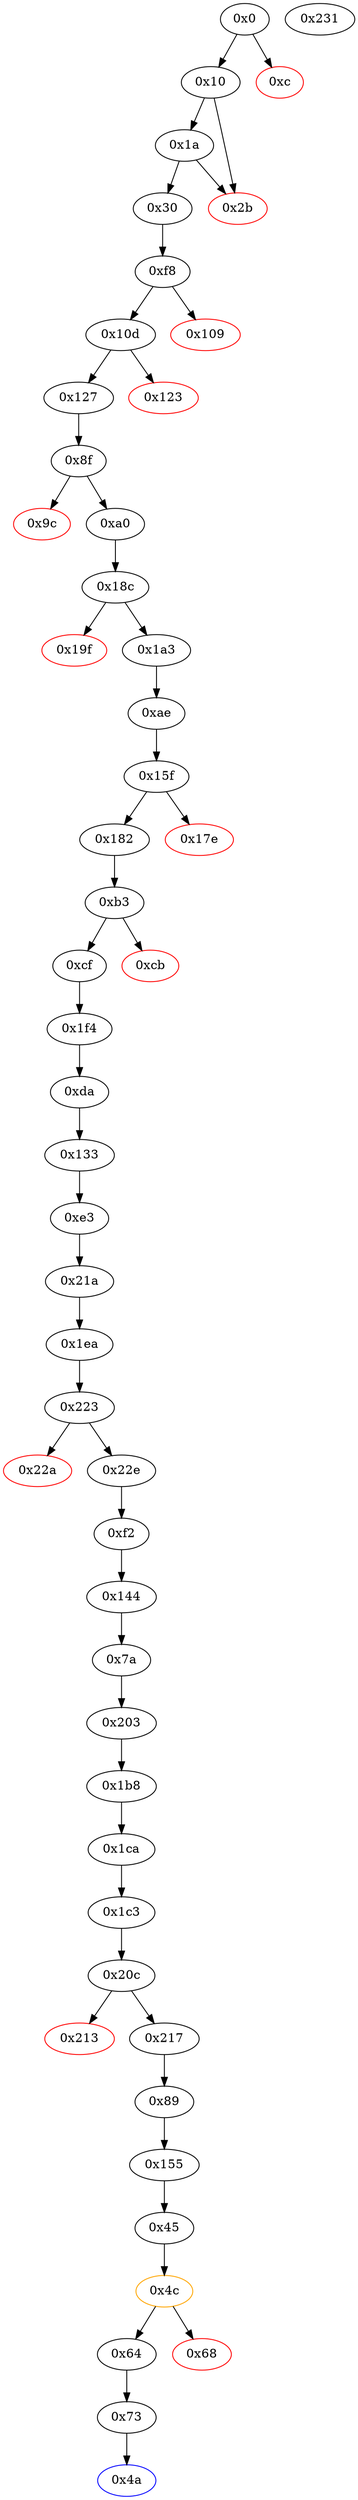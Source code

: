 strict digraph "" {
"0x182" [fillcolor=white, id="0x182", style=filled, tooltip="Block 0x182\n[0x182:0x18b]\n---\nPredecessors: [0x15f]\nSuccessors: [0xb3]\n---\n0x182 JUMPDEST\n0x183 DUP1\n0x184 PUSH1 0x40\n0x186 MSTORE\n0x187 POP\n0x188 SWAP2\n0x189 SWAP1\n0x18a POP\n0x18b JUMP\n---\n0x182: JUMPDEST \n0x184: V108 = 0x40\n0x186: M[0x40] = V100\n0x18b: JUMP 0xb3\n---\nEntry stack: [V13, 0x4a, 0x45, V23, 0x4, 0x0, 0x0, 0x0, V80, 0x133, V23, V87, 0x0, V50, 0xb3, V121, V99, V100]\nStack pops: 4\nStack additions: [S1]\nExit stack: [V13, 0x4a, 0x45, V23, 0x4, 0x0, 0x0, 0x0, V80, 0x133, V23, V87, 0x0, V50, V99]\n\nDef sites:\nV13: {0x1a.0x1f}\n0x4a: {0x30.0x31}\n0x45: {0x30.0x39}\nV23: {0x30.0x3f}\n0x4: {0x30.0x34}\n0x0: {0xf8.0xf9}\n0x0: {0xf8.0xf9}\n0x0: {0xf8.0xfc}\nV80: {0x10d.0x112}\n0x133: {0x127.0x128}\nV23: {0x30.0x3f}\nV87: {0x127.0x12e}\n0x0: {0x8f.0x90}\nV50: {0xa0.0xa2}\n0xb3: {0xa0.0xa3}\nV121: {0x1a3.0x1b1}\nV99: {0x15f.0x164}\nV100: {0x15f.0x169}\n"];
"0x20c" [fillcolor=white, id="0x20c", style=filled, tooltip="Block 0x20c\n[0x20c:0x212]\n---\nPredecessors: [0x1c3]\nSuccessors: [0x213, 0x217]\n---\n0x20c JUMPDEST\n0x20d DUP2\n0x20e EQ\n0x20f PUSH2 0x217\n0x212 JUMPI\n---\n0x20c: JUMPDEST \n0x20e: V133 = EQ V41 V127\n0x20f: V134 = 0x217\n0x212: JUMPI 0x217 V133\n---\nEntry stack: [V13, 0x4a, 0x45, V23, 0x4, V99, V67, 0x0, 0x40, 0x155, V23, 0x44, V41, 0x89, V41, V127]\nStack pops: 2\nStack additions: [S1]\nExit stack: [V13, 0x4a, 0x45, V23, 0x4, V99, V67, 0x0, 0x40, 0x155, V23, 0x44, V41, 0x89, V41]\n\nDef sites:\nV13: {0x1a.0x1f}\n0x4a: {0x30.0x31}\n0x45: {0x30.0x39}\nV23: {0x30.0x3f}\n0x4: {0x30.0x34}\nV99: {0x15f.0x164}\nV67: {0xe3.0xe7}\n0x0: {0xf8.0xfc}\n0x40: {0x144.0x148}\n0x155: {0x144.0x14a}\nV23: {0x30.0x3f}\n0x44: {0x144.0x150}\nV41: {0x7a.0x7e}\n0x89: {0x7a.0x81}\nV41: {0x7a.0x7e}\nV127: {0x1ca.0x1e3}\n"];
"0x9c" [color=red, fillcolor=white, id="0x9c", style=filled, tooltip="Block 0x9c\n[0x9c:0x9f]\n---\nPredecessors: [0x8f]\nSuccessors: []\n---\n0x9c PUSH1 0x0\n0x9e DUP1\n0x9f REVERT\n---\n0x9c: V49 = 0x0\n0x9f: REVERT 0x0 0x0\n---\nEntry stack: [V13, 0x4a, 0x45, V23, 0x4, 0x0, 0x0, 0x0, V80, 0x133, V23, V87, 0x0]\nStack pops: 0\nStack additions: []\nExit stack: [V13, 0x4a, 0x45, V23, 0x4, 0x0, 0x0, 0x0, V80, 0x133, V23, V87, 0x0]\n\nDef sites:\nV13: {0x1a.0x1f}\n0x4a: {0x30.0x31}\n0x45: {0x30.0x39}\nV23: {0x30.0x3f}\n0x4: {0x30.0x34}\n0x0: {0xf8.0xf9}\n0x0: {0xf8.0xf9}\n0x0: {0xf8.0xfc}\nV80: {0x10d.0x112}\n0x133: {0x127.0x128}\nV23: {0x30.0x3f}\nV87: {0x127.0x12e}\n0x0: {0x8f.0x90}\n"];
"0x10d" [fillcolor=white, id="0x10d", style=filled, tooltip="Block 0x10d\n[0x10d:0x122]\n---\nPredecessors: [0xf8]\nSuccessors: [0x123, 0x127]\n---\n0x10d JUMPDEST\n0x10e PUSH1 0x0\n0x110 DUP5\n0x111 ADD\n0x112 CALLDATALOAD\n0x113 PUSH8 0xffffffffffffffff\n0x11c DUP2\n0x11d GT\n0x11e ISZERO\n0x11f PUSH2 0x127\n0x122 JUMPI\n---\n0x10d: JUMPDEST \n0x10e: V78 = 0x0\n0x111: V79 = ADD 0x4 0x0\n0x112: V80 = CALLDATALOAD 0x4\n0x113: V81 = 0xffffffffffffffff\n0x11d: V82 = GT V80 0xffffffffffffffff\n0x11e: V83 = ISZERO V82\n0x11f: V84 = 0x127\n0x122: JUMPI 0x127 V83\n---\nEntry stack: [V13, 0x4a, 0x45, V23, 0x4, 0x0, 0x0, 0x0]\nStack pops: 4\nStack additions: [S3, S2, S1, S0, V80]\nExit stack: [V13, 0x4a, 0x45, V23, 0x4, 0x0, 0x0, 0x0, V80]\n\nDef sites:\nV13: {0x1a.0x1f}\n0x4a: {0x30.0x31}\n0x45: {0x30.0x39}\nV23: {0x30.0x3f}\n0x4: {0x30.0x34}\n0x0: {0xf8.0xf9}\n0x0: {0xf8.0xf9}\n0x0: {0xf8.0xfc}\n"];
"0x15f" [fillcolor=white, id="0x15f", style=filled, tooltip="Block 0x15f\n[0x15f:0x17d]\n---\nPredecessors: [0xae]\nSuccessors: [0x17e, 0x182]\n---\n0x15f JUMPDEST\n0x160 PUSH1 0x0\n0x162 PUSH1 0x40\n0x164 MLOAD\n0x165 SWAP1\n0x166 POP\n0x167 DUP2\n0x168 DUP2\n0x169 ADD\n0x16a DUP2\n0x16b DUP2\n0x16c LT\n0x16d PUSH8 0xffffffffffffffff\n0x176 DUP3\n0x177 GT\n0x178 OR\n0x179 ISZERO\n0x17a PUSH2 0x182\n0x17d JUMPI\n---\n0x15f: JUMPDEST \n0x160: V97 = 0x0\n0x162: V98 = 0x40\n0x164: V99 = M[0x40]\n0x169: V100 = ADD V99 V121\n0x16c: V101 = LT V100 V99\n0x16d: V102 = 0xffffffffffffffff\n0x177: V103 = GT V100 0xffffffffffffffff\n0x178: V104 = OR V103 V101\n0x179: V105 = ISZERO V104\n0x17a: V106 = 0x182\n0x17d: JUMPI 0x182 V105\n---\nEntry stack: [V13, 0x4a, 0x45, V23, 0x4, 0x0, 0x0, 0x0, V80, 0x133, V23, V87, 0x0, V50, 0xb3, V121]\nStack pops: 1\nStack additions: [S0, V99, V100]\nExit stack: [V13, 0x4a, 0x45, V23, 0x4, 0x0, 0x0, 0x0, V80, 0x133, V23, V87, 0x0, V50, 0xb3, V121, V99, V100]\n\nDef sites:\nV13: {0x1a.0x1f}\n0x4a: {0x30.0x31}\n0x45: {0x30.0x39}\nV23: {0x30.0x3f}\n0x4: {0x30.0x34}\n0x0: {0xf8.0xf9}\n0x0: {0xf8.0xf9}\n0x0: {0xf8.0xfc}\nV80: {0x10d.0x112}\n0x133: {0x127.0x128}\nV23: {0x30.0x3f}\nV87: {0x127.0x12e}\n0x0: {0x8f.0x90}\nV50: {0xa0.0xa2}\n0xb3: {0xa0.0xa3}\nV121: {0x1a3.0x1b1}\n"];
"0x109" [color=red, fillcolor=white, id="0x109", style=filled, tooltip="Block 0x109\n[0x109:0x10c]\n---\nPredecessors: [0xf8]\nSuccessors: []\n---\n0x109 PUSH1 0x0\n0x10b DUP1\n0x10c REVERT\n---\n0x109: V77 = 0x0\n0x10c: REVERT 0x0 0x0\n---\nEntry stack: [V13, 0x4a, 0x45, V23, 0x4, 0x0, 0x0, 0x0]\nStack pops: 0\nStack additions: []\nExit stack: [V13, 0x4a, 0x45, V23, 0x4, 0x0, 0x0, 0x0]\n\nDef sites:\nV13: {0x1a.0x1f}\n0x4a: {0x30.0x31}\n0x45: {0x30.0x39}\nV23: {0x30.0x3f}\n0x4: {0x30.0x34}\n0x0: {0xf8.0xf9}\n0x0: {0xf8.0xf9}\n0x0: {0xf8.0xfc}\n"];
"0x18c" [fillcolor=white, id="0x18c", style=filled, tooltip="Block 0x18c\n[0x18c:0x19e]\n---\nPredecessors: [0xa0]\nSuccessors: [0x19f, 0x1a3]\n---\n0x18c JUMPDEST\n0x18d PUSH1 0x0\n0x18f PUSH8 0xffffffffffffffff\n0x198 DUP3\n0x199 GT\n0x19a ISZERO\n0x19b PUSH2 0x1a3\n0x19e JUMPI\n---\n0x18c: JUMPDEST \n0x18d: V109 = 0x0\n0x18f: V110 = 0xffffffffffffffff\n0x199: V111 = GT V50 0xffffffffffffffff\n0x19a: V112 = ISZERO V111\n0x19b: V113 = 0x1a3\n0x19e: JUMPI 0x1a3 V112\n---\nEntry stack: [V13, 0x4a, 0x45, V23, 0x4, 0x0, 0x0, 0x0, V80, 0x133, V23, V87, 0x0, V50, 0xb3, 0xae, V50]\nStack pops: 1\nStack additions: [S0, 0x0]\nExit stack: [V13, 0x4a, 0x45, V23, 0x4, 0x0, 0x0, 0x0, V80, 0x133, V23, V87, 0x0, V50, 0xb3, 0xae, V50, 0x0]\n\nDef sites:\nV13: {0x1a.0x1f}\n0x4a: {0x30.0x31}\n0x45: {0x30.0x39}\nV23: {0x30.0x3f}\n0x4: {0x30.0x34}\n0x0: {0xf8.0xf9}\n0x0: {0xf8.0xf9}\n0x0: {0xf8.0xfc}\nV80: {0x10d.0x112}\n0x133: {0x127.0x128}\nV23: {0x30.0x3f}\nV87: {0x127.0x12e}\n0x0: {0x8f.0x90}\nV50: {0xa0.0xa2}\n0xb3: {0xa0.0xa3}\n0xae: {0xa0.0xa6}\nV50: {0xa0.0xa2}\n"];
"0x89" [fillcolor=white, id="0x89", style=filled, tooltip="Block 0x89\n[0x89:0x8e]\n---\nPredecessors: [0x217]\nSuccessors: [0x155]\n---\n0x89 JUMPDEST\n0x8a SWAP3\n0x8b SWAP2\n0x8c POP\n0x8d POP\n0x8e JUMP\n---\n0x89: JUMPDEST \n0x8e: JUMP 0x155\n---\nEntry stack: [V13, 0x4a, 0x45, V23, 0x4, V99, V67, 0x0, 0x40, 0x155, V23, 0x44, V41]\nStack pops: 4\nStack additions: [S0]\nExit stack: [V13, 0x4a, 0x45, V23, 0x4, V99, V67, 0x0, 0x40, V41]\n\nDef sites:\nV13: {0x1a.0x1f}\n0x4a: {0x30.0x31}\n0x45: {0x30.0x39}\nV23: {0x30.0x3f}\n0x4: {0x30.0x34}\nV99: {0x15f.0x164}\nV67: {0xe3.0xe7}\n0x0: {0xf8.0xfc}\n0x40: {0x144.0x148}\n0x155: {0x144.0x14a}\nV23: {0x30.0x3f}\n0x44: {0x144.0x150}\nV41: {0x7a.0x7e}\n"];
"0x10" [fillcolor=white, id="0x10", style=filled, tooltip="Block 0x10\n[0x10:0x19]\n---\nPredecessors: [0x0]\nSuccessors: [0x1a, 0x2b]\n---\n0x10 JUMPDEST\n0x11 POP\n0x12 PUSH1 0x4\n0x14 CALLDATASIZE\n0x15 LT\n0x16 PUSH2 0x2b\n0x19 JUMPI\n---\n0x10: JUMPDEST \n0x12: V6 = 0x4\n0x14: V7 = CALLDATASIZE\n0x15: V8 = LT V7 0x4\n0x16: V9 = 0x2b\n0x19: JUMPI 0x2b V8\n---\nEntry stack: [V2]\nStack pops: 1\nStack additions: []\nExit stack: []\n\nDef sites:\nV2: {0x0.0x5}\n"];
"0xb3" [fillcolor=white, id="0xb3", style=filled, tooltip="Block 0xb3\n[0xb3:0xca]\n---\nPredecessors: [0x182]\nSuccessors: [0xcb, 0xcf]\n---\n0xb3 JUMPDEST\n0xb4 SWAP2\n0xb5 POP\n0xb6 DUP1\n0xb7 DUP3\n0xb8 MSTORE\n0xb9 PUSH1 0x20\n0xbb DUP4\n0xbc ADD\n0xbd PUSH1 0x20\n0xbf DUP4\n0xc0 ADD\n0xc1 DUP6\n0xc2 DUP4\n0xc3 DUP4\n0xc4 ADD\n0xc5 GT\n0xc6 ISZERO\n0xc7 PUSH2 0xcf\n0xca JUMPI\n---\n0xb3: JUMPDEST \n0xb8: M[V99] = V50\n0xb9: V55 = 0x20\n0xbc: V56 = ADD V87 0x20\n0xbd: V57 = 0x20\n0xc0: V58 = ADD V99 0x20\n0xc4: V59 = ADD V56 V50\n0xc5: V60 = GT V59 V23\n0xc6: V61 = ISZERO V60\n0xc7: V62 = 0xcf\n0xca: JUMPI 0xcf V61\n---\nEntry stack: [V13, 0x4a, 0x45, V23, 0x4, 0x0, 0x0, 0x0, V80, 0x133, V23, V87, 0x0, V50, V99]\nStack pops: 5\nStack additions: [S4, S3, S0, S1, V56, V58]\nExit stack: [V13, 0x4a, 0x45, V23, 0x4, 0x0, 0x0, 0x0, V80, 0x133, V23, V87, V99, V50, V56, V58]\n\nDef sites:\nV13: {0x1a.0x1f}\n0x4a: {0x30.0x31}\n0x45: {0x30.0x39}\nV23: {0x30.0x3f}\n0x4: {0x30.0x34}\n0x0: {0xf8.0xf9}\n0x0: {0xf8.0xf9}\n0x0: {0xf8.0xfc}\nV80: {0x10d.0x112}\n0x133: {0x127.0x128}\nV23: {0x30.0x3f}\nV87: {0x127.0x12e}\n0x0: {0x8f.0x90}\nV50: {0xa0.0xa2}\nV99: {0x15f.0x164}\n"];
"0x17e" [color=red, fillcolor=white, id="0x17e", style=filled, tooltip="Block 0x17e\n[0x17e:0x181]\n---\nPredecessors: [0x15f]\nSuccessors: []\n---\n0x17e PUSH1 0x0\n0x180 DUP1\n0x181 REVERT\n---\n0x17e: V107 = 0x0\n0x181: REVERT 0x0 0x0\n---\nEntry stack: [V13, 0x4a, 0x45, V23, 0x4, 0x0, 0x0, 0x0, V80, 0x133, V23, V87, 0x0, V50, 0xb3, V121, V99, V100]\nStack pops: 0\nStack additions: []\nExit stack: [V13, 0x4a, 0x45, V23, 0x4, 0x0, 0x0, 0x0, V80, 0x133, V23, V87, 0x0, V50, 0xb3, V121, V99, V100]\n\nDef sites:\nV13: {0x1a.0x1f}\n0x4a: {0x30.0x31}\n0x45: {0x30.0x39}\nV23: {0x30.0x3f}\n0x4: {0x30.0x34}\n0x0: {0xf8.0xf9}\n0x0: {0xf8.0xf9}\n0x0: {0xf8.0xfc}\nV80: {0x10d.0x112}\n0x133: {0x127.0x128}\nV23: {0x30.0x3f}\nV87: {0x127.0x12e}\n0x0: {0x8f.0x90}\nV50: {0xa0.0xa2}\n0xb3: {0xa0.0xa3}\nV121: {0x1a3.0x1b1}\nV99: {0x15f.0x164}\nV100: {0x15f.0x169}\n"];
"0x0" [fillcolor=white, id="0x0", style=filled, tooltip="Block 0x0\n[0x0:0xb]\n---\nPredecessors: []\nSuccessors: [0xc, 0x10]\n---\n0x0 PUSH1 0x80\n0x2 PUSH1 0x40\n0x4 MSTORE\n0x5 CALLVALUE\n0x6 DUP1\n0x7 ISZERO\n0x8 PUSH2 0x10\n0xb JUMPI\n---\n0x0: V0 = 0x80\n0x2: V1 = 0x40\n0x4: M[0x40] = 0x80\n0x5: V2 = CALLVALUE\n0x7: V3 = ISZERO V2\n0x8: V4 = 0x10\n0xb: JUMPI 0x10 V3\n---\nEntry stack: []\nStack pops: 0\nStack additions: [V2]\nExit stack: [V2]\n\nDef sites:\n"];
"0xa0" [fillcolor=white, id="0xa0", style=filled, tooltip="Block 0xa0\n[0xa0:0xad]\n---\nPredecessors: [0x8f]\nSuccessors: [0x18c]\n---\n0xa0 JUMPDEST\n0xa1 DUP2\n0xa2 CALLDATALOAD\n0xa3 PUSH2 0xb3\n0xa6 PUSH2 0xae\n0xa9 DUP3\n0xaa PUSH2 0x18c\n0xad JUMP\n---\n0xa0: JUMPDEST \n0xa2: V50 = CALLDATALOAD V87\n0xa3: V51 = 0xb3\n0xa6: V52 = 0xae\n0xaa: V53 = 0x18c\n0xad: JUMP 0x18c\n---\nEntry stack: [V13, 0x4a, 0x45, V23, 0x4, 0x0, 0x0, 0x0, V80, 0x133, V23, V87, 0x0]\nStack pops: 2\nStack additions: [S1, S0, V50, 0xb3, 0xae, V50]\nExit stack: [V13, 0x4a, 0x45, V23, 0x4, 0x0, 0x0, 0x0, V80, 0x133, V23, V87, 0x0, V50, 0xb3, 0xae, V50]\n\nDef sites:\nV13: {0x1a.0x1f}\n0x4a: {0x30.0x31}\n0x45: {0x30.0x39}\nV23: {0x30.0x3f}\n0x4: {0x30.0x34}\n0x0: {0xf8.0xf9}\n0x0: {0xf8.0xf9}\n0x0: {0xf8.0xfc}\nV80: {0x10d.0x112}\n0x133: {0x127.0x128}\nV23: {0x30.0x3f}\nV87: {0x127.0x12e}\n0x0: {0x8f.0x90}\n"];
"0x30" [fillcolor=white, id="0x30", style=filled, tooltip="Block 0x30\n[0x30:0x44]\n---\nPredecessors: [0x1a]\nSuccessors: [0xf8]\n---\n0x30 JUMPDEST\n0x31 PUSH2 0x4a\n0x34 PUSH1 0x4\n0x36 DUP1\n0x37 CALLDATASIZE\n0x38 SUB\n0x39 PUSH2 0x45\n0x3c SWAP2\n0x3d SWAP1\n0x3e DUP2\n0x3f ADD\n0x40 SWAP1\n0x41 PUSH2 0xf8\n0x44 JUMP\n---\n0x30: JUMPDEST \n0x31: V18 = 0x4a\n0x34: V19 = 0x4\n0x37: V20 = CALLDATASIZE\n0x38: V21 = SUB V20 0x4\n0x39: V22 = 0x45\n0x3f: V23 = ADD 0x4 V21\n0x41: V24 = 0xf8\n0x44: JUMP 0xf8\n---\nEntry stack: [V13]\nStack pops: 0\nStack additions: [0x4a, 0x45, V23, 0x4]\nExit stack: [V13, 0x4a, 0x45, V23, 0x4]\n\nDef sites:\nV13: {0x1a.0x1f}\n"];
"0x1f4" [fillcolor=white, id="0x1f4", style=filled, tooltip="Block 0x1f4\n[0x1f4:0x202]\n---\nPredecessors: [0xcf]\nSuccessors: [0xda]\n---\n0x1f4 JUMPDEST\n0x1f5 DUP3\n0x1f6 DUP2\n0x1f7 DUP4\n0x1f8 CALLDATACOPY\n0x1f9 PUSH1 0x0\n0x1fb DUP4\n0x1fc DUP4\n0x1fd ADD\n0x1fe MSTORE\n0x1ff POP\n0x200 POP\n0x201 POP\n0x202 JUMP\n---\n0x1f4: JUMPDEST \n0x1f8: CALLDATACOPY V58 V56 V50\n0x1f9: V129 = 0x0\n0x1fd: V130 = ADD V58 V50\n0x1fe: M[V130] = 0x0\n0x202: JUMP 0xda\n---\nEntry stack: [V13, 0x4a, 0x45, V23, 0x4, 0x0, 0x0, 0x0, V80, 0x133, V23, V87, V99, V50, V56, V58, 0xda, V50, V58, V56]\nStack pops: 4\nStack additions: []\nExit stack: [V13, 0x4a, 0x45, V23, 0x4, 0x0, 0x0, 0x0, V80, 0x133, V23, V87, V99, V50, V56, V58]\n\nDef sites:\nV13: {0x1a.0x1f}\n0x4a: {0x30.0x31}\n0x45: {0x30.0x39}\nV23: {0x30.0x3f}\n0x4: {0x30.0x34}\n0x0: {0xf8.0xf9}\n0x0: {0xf8.0xf9}\n0x0: {0xf8.0xfc}\nV80: {0x10d.0x112}\n0x133: {0x127.0x128}\nV23: {0x30.0x3f}\nV87: {0x127.0x12e}\nV99: {0x15f.0x164}\nV50: {0xa0.0xa2}\nV56: {0xb3.0xbc}\nV58: {0xb3.0xc0}\n0xda: {0xcf.0xd0}\nV50: {0xa0.0xa2}\nV58: {0xb3.0xc0}\nV56: {0xb3.0xbc}\n"];
"0x144" [fillcolor=white, id="0x144", style=filled, tooltip="Block 0x144\n[0x144:0x154]\n---\nPredecessors: [0xf2]\nSuccessors: [0x7a]\n---\n0x144 JUMPDEST\n0x145 SWAP3\n0x146 POP\n0x147 POP\n0x148 PUSH1 0x40\n0x14a PUSH2 0x155\n0x14d DUP7\n0x14e DUP3\n0x14f DUP8\n0x150 ADD\n0x151 PUSH2 0x7a\n0x154 JUMP\n---\n0x144: JUMPDEST \n0x148: V93 = 0x40\n0x14a: V94 = 0x155\n0x150: V95 = ADD 0x4 0x40\n0x151: V96 = 0x7a\n0x154: JUMP 0x7a\n---\nEntry stack: [V13, 0x4a, 0x45, V23, 0x4, V99, 0x0, 0x0, 0x20, V67]\nStack pops: 7\nStack additions: [S6, S5, S4, S0, S2, 0x40, 0x155, S6, 0x44]\nExit stack: [V13, 0x4a, 0x45, V23, 0x4, V99, V67, 0x0, 0x40, 0x155, V23, 0x44]\n\nDef sites:\nV13: {0x1a.0x1f}\n0x4a: {0x30.0x31}\n0x45: {0x30.0x39}\nV23: {0x30.0x3f}\n0x4: {0x30.0x34}\nV99: {0x15f.0x164}\n0x0: {0xf8.0xf9}\n0x0: {0xf8.0xfc}\n0x20: {0x133.0x137}\nV67: {0xe3.0xe7}\n"];
"0x1a" [fillcolor=white, id="0x1a", style=filled, tooltip="Block 0x1a\n[0x1a:0x2a]\n---\nPredecessors: [0x10]\nSuccessors: [0x2b, 0x30]\n---\n0x1a PUSH1 0x0\n0x1c CALLDATALOAD\n0x1d PUSH1 0xe0\n0x1f SHR\n0x20 DUP1\n0x21 PUSH4 0x80530faa\n0x26 EQ\n0x27 PUSH2 0x30\n0x2a JUMPI\n---\n0x1a: V10 = 0x0\n0x1c: V11 = CALLDATALOAD 0x0\n0x1d: V12 = 0xe0\n0x1f: V13 = SHR 0xe0 V11\n0x21: V14 = 0x80530faa\n0x26: V15 = EQ 0x80530faa V13\n0x27: V16 = 0x30\n0x2a: JUMPI 0x30 V15\n---\nEntry stack: []\nStack pops: 0\nStack additions: [V13]\nExit stack: [V13]\n\nDef sites:\n"];
"0xf2" [fillcolor=white, id="0xf2", style=filled, tooltip="Block 0xf2\n[0xf2:0xf7]\n---\nPredecessors: [0x22e]\nSuccessors: [0x144]\n---\n0xf2 JUMPDEST\n0xf3 SWAP3\n0xf4 SWAP2\n0xf5 POP\n0xf6 POP\n0xf7 JUMP\n---\n0xf2: JUMPDEST \n0xf7: JUMP 0x144\n---\nEntry stack: [V13, 0x4a, 0x45, V23, 0x4, V99, 0x0, 0x0, 0x20, 0x144, V23, 0x24, V67]\nStack pops: 4\nStack additions: [S0]\nExit stack: [V13, 0x4a, 0x45, V23, 0x4, V99, 0x0, 0x0, 0x20, V67]\n\nDef sites:\nV13: {0x1a.0x1f}\n0x4a: {0x30.0x31}\n0x45: {0x30.0x39}\nV23: {0x30.0x3f}\n0x4: {0x30.0x34}\nV99: {0x15f.0x164}\n0x0: {0xf8.0xf9}\n0x0: {0xf8.0xfc}\n0x20: {0x133.0x137}\n0x144: {0x133.0x139}\nV23: {0x30.0x3f}\n0x24: {0x133.0x13f}\nV67: {0xe3.0xe7}\n"];
"0x22a" [color=red, fillcolor=white, id="0x22a", style=filled, tooltip="Block 0x22a\n[0x22a:0x22d]\n---\nPredecessors: [0x223]\nSuccessors: []\n---\n0x22a PUSH1 0x0\n0x22c DUP1\n0x22d REVERT\n---\n0x22a: V140 = 0x0\n0x22d: REVERT 0x0 0x0\n---\nEntry stack: [V13, 0x4a, 0x45, V23, 0x4, V99, 0x0, 0x0, 0x20, 0x144, V23, 0x24, V67, 0xf2, V67]\nStack pops: 0\nStack additions: []\nExit stack: [V13, 0x4a, 0x45, V23, 0x4, V99, 0x0, 0x0, 0x20, 0x144, V23, 0x24, V67, 0xf2, V67]\n\nDef sites:\nV13: {0x1a.0x1f}\n0x4a: {0x30.0x31}\n0x45: {0x30.0x39}\nV23: {0x30.0x3f}\n0x4: {0x30.0x34}\nV99: {0x15f.0x164}\n0x0: {0xf8.0xf9}\n0x0: {0xf8.0xfc}\n0x20: {0x133.0x137}\n0x144: {0x133.0x139}\nV23: {0x30.0x3f}\n0x24: {0x133.0x13f}\nV67: {0xe3.0xe7}\n0xf2: {0xe3.0xea}\nV67: {0xe3.0xe7}\n"];
"0x22e" [fillcolor=white, id="0x22e", style=filled, tooltip="Block 0x22e\n[0x22e:0x230]\n---\nPredecessors: [0x223]\nSuccessors: [0xf2]\n---\n0x22e JUMPDEST\n0x22f POP\n0x230 JUMP\n---\n0x22e: JUMPDEST \n0x230: JUMP 0xf2\n---\nEntry stack: [V13, 0x4a, 0x45, V23, 0x4, V99, 0x0, 0x0, 0x20, 0x144, V23, 0x24, V67, 0xf2, V67]\nStack pops: 2\nStack additions: []\nExit stack: [V13, 0x4a, 0x45, V23, 0x4, V99, 0x0, 0x0, 0x20, 0x144, V23, 0x24, V67]\n\nDef sites:\nV13: {0x1a.0x1f}\n0x4a: {0x30.0x31}\n0x45: {0x30.0x39}\nV23: {0x30.0x3f}\n0x4: {0x30.0x34}\nV99: {0x15f.0x164}\n0x0: {0xf8.0xf9}\n0x0: {0xf8.0xfc}\n0x20: {0x133.0x137}\n0x144: {0x133.0x139}\nV23: {0x30.0x3f}\n0x24: {0x133.0x13f}\nV67: {0xe3.0xe7}\n0xf2: {0xe3.0xea}\nV67: {0xe3.0xe7}\n"];
"0xe3" [fillcolor=white, id="0xe3", style=filled, tooltip="Block 0xe3\n[0xe3:0xf1]\n---\nPredecessors: [0x133]\nSuccessors: [0x21a]\n---\n0xe3 JUMPDEST\n0xe4 PUSH1 0x0\n0xe6 DUP2\n0xe7 CALLDATALOAD\n0xe8 SWAP1\n0xe9 POP\n0xea PUSH2 0xf2\n0xed DUP2\n0xee PUSH2 0x21a\n0xf1 JUMP\n---\n0xe3: JUMPDEST \n0xe4: V66 = 0x0\n0xe7: V67 = CALLDATALOAD 0x24\n0xea: V68 = 0xf2\n0xee: V69 = 0x21a\n0xf1: JUMP 0x21a\n---\nEntry stack: [V13, 0x4a, 0x45, V23, 0x4, V99, 0x0, 0x0, 0x20, 0x144, V23, 0x24]\nStack pops: 1\nStack additions: [S0, V67, 0xf2, V67]\nExit stack: [V13, 0x4a, 0x45, V23, 0x4, V99, 0x0, 0x0, 0x20, 0x144, V23, 0x24, V67, 0xf2, V67]\n\nDef sites:\nV13: {0x1a.0x1f}\n0x4a: {0x30.0x31}\n0x45: {0x30.0x39}\nV23: {0x30.0x3f}\n0x4: {0x30.0x34}\nV99: {0x15f.0x164}\n0x0: {0xf8.0xf9}\n0x0: {0xf8.0xfc}\n0x20: {0x133.0x137}\n0x144: {0x133.0x139}\nV23: {0x30.0x3f}\n0x24: {0x133.0x13f}\n"];
"0x213" [color=red, fillcolor=white, id="0x213", style=filled, tooltip="Block 0x213\n[0x213:0x216]\n---\nPredecessors: [0x20c]\nSuccessors: []\n---\n0x213 PUSH1 0x0\n0x215 DUP1\n0x216 REVERT\n---\n0x213: V135 = 0x0\n0x216: REVERT 0x0 0x0\n---\nEntry stack: [V13, 0x4a, 0x45, V23, 0x4, V99, V67, 0x0, 0x40, 0x155, V23, 0x44, V41, 0x89, V41]\nStack pops: 0\nStack additions: []\nExit stack: [V13, 0x4a, 0x45, V23, 0x4, V99, V67, 0x0, 0x40, 0x155, V23, 0x44, V41, 0x89, V41]\n\nDef sites:\nV13: {0x1a.0x1f}\n0x4a: {0x30.0x31}\n0x45: {0x30.0x39}\nV23: {0x30.0x3f}\n0x4: {0x30.0x34}\nV99: {0x15f.0x164}\nV67: {0xe3.0xe7}\n0x0: {0xf8.0xfc}\n0x40: {0x144.0x148}\n0x155: {0x144.0x14a}\nV23: {0x30.0x3f}\n0x44: {0x144.0x150}\nV41: {0x7a.0x7e}\n0x89: {0x7a.0x81}\nV41: {0x7a.0x7e}\n"];
"0x21a" [fillcolor=white, id="0x21a", style=filled, tooltip="Block 0x21a\n[0x21a:0x222]\n---\nPredecessors: [0xe3]\nSuccessors: [0x1ea]\n---\n0x21a JUMPDEST\n0x21b PUSH2 0x223\n0x21e DUP2\n0x21f PUSH2 0x1ea\n0x222 JUMP\n---\n0x21a: JUMPDEST \n0x21b: V136 = 0x223\n0x21f: V137 = 0x1ea\n0x222: JUMP 0x1ea\n---\nEntry stack: [V13, 0x4a, 0x45, V23, 0x4, V99, 0x0, 0x0, 0x20, 0x144, V23, 0x24, V67, 0xf2, V67]\nStack pops: 1\nStack additions: [S0, 0x223, S0]\nExit stack: [V13, 0x4a, 0x45, V23, 0x4, V99, 0x0, 0x0, 0x20, 0x144, V23, 0x24, V67, 0xf2, V67, 0x223, V67]\n\nDef sites:\nV13: {0x1a.0x1f}\n0x4a: {0x30.0x31}\n0x45: {0x30.0x39}\nV23: {0x30.0x3f}\n0x4: {0x30.0x34}\nV99: {0x15f.0x164}\n0x0: {0xf8.0xf9}\n0x0: {0xf8.0xfc}\n0x20: {0x133.0x137}\n0x144: {0x133.0x139}\nV23: {0x30.0x3f}\n0x24: {0x133.0x13f}\nV67: {0xe3.0xe7}\n0xf2: {0xe3.0xea}\nV67: {0xe3.0xe7}\n"];
"0x1c3" [fillcolor=white, id="0x1c3", style=filled, tooltip="Block 0x1c3\n[0x1c3:0x1c9]\n---\nPredecessors: [0x1ca]\nSuccessors: [0x20c]\n---\n0x1c3 JUMPDEST\n0x1c4 SWAP1\n0x1c5 POP\n0x1c6 SWAP2\n0x1c7 SWAP1\n0x1c8 POP\n0x1c9 JUMP\n---\n0x1c3: JUMPDEST \n0x1c9: JUMP 0x20c\n---\nEntry stack: [V13, 0x4a, 0x45, V23, 0x4, V99, V67, 0x0, 0x40, 0x155, V23, 0x44, V41, 0x89, V41, 0x20c, V41, 0x0, V127]\nStack pops: 4\nStack additions: [S0]\nExit stack: [V13, 0x4a, 0x45, V23, 0x4, V99, V67, 0x0, 0x40, 0x155, V23, 0x44, V41, 0x89, V41, V127]\n\nDef sites:\nV13: {0x1a.0x1f}\n0x4a: {0x30.0x31}\n0x45: {0x30.0x39}\nV23: {0x30.0x3f}\n0x4: {0x30.0x34}\nV99: {0x15f.0x164}\nV67: {0xe3.0xe7}\n0x0: {0xf8.0xfc}\n0x40: {0x144.0x148}\n0x155: {0x144.0x14a}\nV23: {0x30.0x3f}\n0x44: {0x144.0x150}\nV41: {0x7a.0x7e}\n0x89: {0x7a.0x81}\nV41: {0x7a.0x7e}\n0x20c: {0x203.0x204}\nV41: {0x7a.0x7e}\n0x0: {0x1b8.0x1b9}\nV127: {0x1ca.0x1e3}\n"];
"0x19f" [color=red, fillcolor=white, id="0x19f", style=filled, tooltip="Block 0x19f\n[0x19f:0x1a2]\n---\nPredecessors: [0x18c]\nSuccessors: []\n---\n0x19f PUSH1 0x0\n0x1a1 DUP1\n0x1a2 REVERT\n---\n0x19f: V114 = 0x0\n0x1a2: REVERT 0x0 0x0\n---\nEntry stack: [V13, 0x4a, 0x45, V23, 0x4, 0x0, 0x0, 0x0, V80, 0x133, V23, V87, 0x0, V50, 0xb3, 0xae, V50, 0x0]\nStack pops: 0\nStack additions: []\nExit stack: [V13, 0x4a, 0x45, V23, 0x4, 0x0, 0x0, 0x0, V80, 0x133, V23, V87, 0x0, V50, 0xb3, 0xae, V50, 0x0]\n\nDef sites:\nV13: {0x1a.0x1f}\n0x4a: {0x30.0x31}\n0x45: {0x30.0x39}\nV23: {0x30.0x3f}\n0x4: {0x30.0x34}\n0x0: {0xf8.0xf9}\n0x0: {0xf8.0xf9}\n0x0: {0xf8.0xfc}\nV80: {0x10d.0x112}\n0x133: {0x127.0x128}\nV23: {0x30.0x3f}\nV87: {0x127.0x12e}\n0x0: {0x8f.0x90}\nV50: {0xa0.0xa2}\n0xb3: {0xa0.0xa3}\n0xae: {0xa0.0xa6}\nV50: {0xa0.0xa2}\n0x0: {0x18c.0x18d}\n"];
"0x8f" [fillcolor=white, id="0x8f", style=filled, tooltip="Block 0x8f\n[0x8f:0x9b]\n---\nPredecessors: [0x127]\nSuccessors: [0x9c, 0xa0]\n---\n0x8f JUMPDEST\n0x90 PUSH1 0x0\n0x92 DUP3\n0x93 PUSH1 0x1f\n0x95 DUP4\n0x96 ADD\n0x97 SLT\n0x98 PUSH2 0xa0\n0x9b JUMPI\n---\n0x8f: JUMPDEST \n0x90: V44 = 0x0\n0x93: V45 = 0x1f\n0x96: V46 = ADD V87 0x1f\n0x97: V47 = SLT V46 V23\n0x98: V48 = 0xa0\n0x9b: JUMPI 0xa0 V47\n---\nEntry stack: [V13, 0x4a, 0x45, V23, 0x4, 0x0, 0x0, 0x0, V80, 0x133, V23, V87]\nStack pops: 2\nStack additions: [S1, S0, 0x0]\nExit stack: [V13, 0x4a, 0x45, V23, 0x4, 0x0, 0x0, 0x0, V80, 0x133, V23, V87, 0x0]\n\nDef sites:\nV13: {0x1a.0x1f}\n0x4a: {0x30.0x31}\n0x45: {0x30.0x39}\nV23: {0x30.0x3f}\n0x4: {0x30.0x34}\n0x0: {0xf8.0xf9}\n0x0: {0xf8.0xf9}\n0x0: {0xf8.0xfc}\nV80: {0x10d.0x112}\n0x133: {0x127.0x128}\nV23: {0x30.0x3f}\nV87: {0x127.0x12e}\n"];
"0x127" [fillcolor=white, id="0x127", style=filled, tooltip="Block 0x127\n[0x127:0x132]\n---\nPredecessors: [0x10d]\nSuccessors: [0x8f]\n---\n0x127 JUMPDEST\n0x128 PUSH2 0x133\n0x12b DUP7\n0x12c DUP3\n0x12d DUP8\n0x12e ADD\n0x12f PUSH2 0x8f\n0x132 JUMP\n---\n0x127: JUMPDEST \n0x128: V86 = 0x133\n0x12e: V87 = ADD 0x4 V80\n0x12f: V88 = 0x8f\n0x132: JUMP 0x8f\n---\nEntry stack: [V13, 0x4a, 0x45, V23, 0x4, 0x0, 0x0, 0x0, V80]\nStack pops: 6\nStack additions: [S5, S4, S3, S2, S1, S0, 0x133, S5, V87]\nExit stack: [V13, 0x4a, 0x45, V23, 0x4, 0x0, 0x0, 0x0, V80, 0x133, V23, V87]\n\nDef sites:\nV13: {0x1a.0x1f}\n0x4a: {0x30.0x31}\n0x45: {0x30.0x39}\nV23: {0x30.0x3f}\n0x4: {0x30.0x34}\n0x0: {0xf8.0xf9}\n0x0: {0xf8.0xf9}\n0x0: {0xf8.0xfc}\nV80: {0x10d.0x112}\n"];
"0x45" [fillcolor=white, id="0x45", style=filled, tooltip="Block 0x45\n[0x45:0x49]\n---\nPredecessors: [0x155]\nSuccessors: [0x4c]\n---\n0x45 JUMPDEST\n0x46 PUSH2 0x4c\n0x49 JUMP\n---\n0x45: JUMPDEST \n0x46: V25 = 0x4c\n0x49: JUMP 0x4c\n---\nEntry stack: [V13, 0x4a, V99, V67, V41]\nStack pops: 0\nStack additions: []\nExit stack: [V13, 0x4a, V99, V67, V41]\n\nDef sites:\nV13: {0x1a.0x1f}\n0x4a: {0x30.0x31}\nV99: {0x15f.0x164}\nV67: {0xe3.0xe7}\nV41: {0x7a.0x7e}\n"];
"0x4c" [color=orange, fillcolor=white, id="0x4c", style=filled, tooltip="Block 0x4c\n[0x4c:0x63]\n---\nPredecessors: [0x45]\nSuccessors: [0x64, 0x68]\n---\n0x4c JUMPDEST\n0x4d PUSH1 0x0\n0x4f DUP1\n0x50 DUP5\n0x51 MLOAD\n0x52 PUSH1 0x20\n0x54 DUP7\n0x55 ADD\n0x56 DUP6\n0x57 DUP6\n0x58 GAS\n0x59 CALL\n0x5a DUP1\n0x5b ISZERO\n0x5c PUSH1 0x1\n0x5e DUP2\n0x5f EQ\n0x60 PUSH2 0x68\n0x63 JUMPI\n---\n0x4c: JUMPDEST \n0x4d: V26 = 0x0\n0x51: V27 = M[V99]\n0x52: V28 = 0x20\n0x55: V29 = ADD V99 0x20\n0x58: V30 = GAS\n0x59: V31 = CALL V30 V41 V67 V29 V27 0x0 0x0\n0x5b: V32 = ISZERO V31\n0x5c: V33 = 0x1\n0x5f: V34 = EQ V32 0x1\n0x60: V35 = 0x68\n0x63: JUMPI 0x68 V34\n---\nEntry stack: [V13, 0x4a, V99, V67, V41]\nStack pops: 3\nStack additions: [S2, S1, S0, V31, V32]\nExit stack: [V13, 0x4a, V99, V67, V41, V31, V32]\n\nDef sites:\nV13: {0x1a.0x1f}\n0x4a: {0x30.0x31}\nV99: {0x15f.0x164}\nV67: {0xe3.0xe7}\nV41: {0x7a.0x7e}\n"];
"0xae" [fillcolor=white, id="0xae", style=filled, tooltip="Block 0xae\n[0xae:0xb2]\n---\nPredecessors: [0x1a3]\nSuccessors: [0x15f]\n---\n0xae JUMPDEST\n0xaf PUSH2 0x15f\n0xb2 JUMP\n---\n0xae: JUMPDEST \n0xaf: V54 = 0x15f\n0xb2: JUMP 0x15f\n---\nEntry stack: [V13, 0x4a, 0x45, V23, 0x4, 0x0, 0x0, 0x0, V80, 0x133, V23, V87, 0x0, V50, 0xb3, V121]\nStack pops: 0\nStack additions: []\nExit stack: [V13, 0x4a, 0x45, V23, 0x4, 0x0, 0x0, 0x0, V80, 0x133, V23, V87, 0x0, V50, 0xb3, V121]\n\nDef sites:\nV13: {0x1a.0x1f}\n0x4a: {0x30.0x31}\n0x45: {0x30.0x39}\nV23: {0x30.0x3f}\n0x4: {0x30.0x34}\n0x0: {0xf8.0xf9}\n0x0: {0xf8.0xf9}\n0x0: {0xf8.0xfc}\nV80: {0x10d.0x112}\n0x133: {0x127.0x128}\nV23: {0x30.0x3f}\nV87: {0x127.0x12e}\n0x0: {0x8f.0x90}\nV50: {0xa0.0xa2}\n0xb3: {0xa0.0xa3}\nV121: {0x1a3.0x1b1}\n"];
"0x1ca" [fillcolor=white, id="0x1ca", style=filled, tooltip="Block 0x1ca\n[0x1ca:0x1e9]\n---\nPredecessors: [0x1b8]\nSuccessors: [0x1c3]\n---\n0x1ca JUMPDEST\n0x1cb PUSH1 0x0\n0x1cd PUSH20 0xffffffffffffffffffffffffffffffffffffffff\n0x1e2 DUP3\n0x1e3 AND\n0x1e4 SWAP1\n0x1e5 POP\n0x1e6 SWAP2\n0x1e7 SWAP1\n0x1e8 POP\n0x1e9 JUMP\n---\n0x1ca: JUMPDEST \n0x1cb: V125 = 0x0\n0x1cd: V126 = 0xffffffffffffffffffffffffffffffffffffffff\n0x1e3: V127 = AND V41 0xffffffffffffffffffffffffffffffffffffffff\n0x1e9: JUMP 0x1c3\n---\nEntry stack: [V13, 0x4a, 0x45, V23, 0x4, V99, V67, 0x0, 0x40, 0x155, V23, 0x44, V41, 0x89, V41, 0x20c, V41, 0x0, 0x1c3, V41]\nStack pops: 2\nStack additions: [V127]\nExit stack: [V13, 0x4a, 0x45, V23, 0x4, V99, V67, 0x0, 0x40, 0x155, V23, 0x44, V41, 0x89, V41, 0x20c, V41, 0x0, V127]\n\nDef sites:\nV13: {0x1a.0x1f}\n0x4a: {0x30.0x31}\n0x45: {0x30.0x39}\nV23: {0x30.0x3f}\n0x4: {0x30.0x34}\nV99: {0x15f.0x164}\nV67: {0xe3.0xe7}\n0x0: {0xf8.0xfc}\n0x40: {0x144.0x148}\n0x155: {0x144.0x14a}\nV23: {0x30.0x3f}\n0x44: {0x144.0x150}\nV41: {0x7a.0x7e}\n0x89: {0x7a.0x81}\nV41: {0x7a.0x7e}\n0x20c: {0x203.0x204}\nV41: {0x7a.0x7e}\n0x0: {0x1b8.0x1b9}\n0x1c3: {0x1b8.0x1bb}\nV41: {0x7a.0x7e}\n"];
"0x4a" [color=blue, fillcolor=white, id="0x4a", style=filled, tooltip="Block 0x4a\n[0x4a:0x4b]\n---\nPredecessors: [0x73]\nSuccessors: []\n---\n0x4a JUMPDEST\n0x4b STOP\n---\n0x4a: JUMPDEST \n0x4b: STOP \n---\nEntry stack: [V13]\nStack pops: 0\nStack additions: []\nExit stack: [V13]\n\nDef sites:\nV13: {0x1a.0x1f}\n"];
"0x123" [color=red, fillcolor=white, id="0x123", style=filled, tooltip="Block 0x123\n[0x123:0x126]\n---\nPredecessors: [0x10d]\nSuccessors: []\n---\n0x123 PUSH1 0x0\n0x125 DUP1\n0x126 REVERT\n---\n0x123: V85 = 0x0\n0x126: REVERT 0x0 0x0\n---\nEntry stack: [V13, 0x4a, 0x45, V23, 0x4, 0x0, 0x0, 0x0, V80]\nStack pops: 0\nStack additions: []\nExit stack: [V13, 0x4a, 0x45, V23, 0x4, 0x0, 0x0, 0x0, V80]\n\nDef sites:\nV13: {0x1a.0x1f}\n0x4a: {0x30.0x31}\n0x45: {0x30.0x39}\nV23: {0x30.0x3f}\n0x4: {0x30.0x34}\n0x0: {0xf8.0xf9}\n0x0: {0xf8.0xf9}\n0x0: {0xf8.0xfc}\nV80: {0x10d.0x112}\n"];
"0x2b" [color=red, fillcolor=white, id="0x2b", style=filled, tooltip="Block 0x2b\n[0x2b:0x2f]\n---\nPredecessors: [0x10, 0x1a]\nSuccessors: []\n---\n0x2b JUMPDEST\n0x2c PUSH1 0x0\n0x2e DUP1\n0x2f REVERT\n---\n0x2b: JUMPDEST \n0x2c: V17 = 0x0\n0x2f: REVERT 0x0 0x0\n---\nEntry stack: [V13]\nStack pops: 0\nStack additions: []\nExit stack: [V13]\n\nDef sites:\nV13: {0x1a.0x1f}\n"];
"0x1a3" [fillcolor=white, id="0x1a3", style=filled, tooltip="Block 0x1a3\n[0x1a3:0x1b7]\n---\nPredecessors: [0x18c]\nSuccessors: [0xae]\n---\n0x1a3 JUMPDEST\n0x1a4 PUSH1 0x1f\n0x1a6 NOT\n0x1a7 PUSH1 0x1f\n0x1a9 DUP4\n0x1aa ADD\n0x1ab AND\n0x1ac SWAP1\n0x1ad POP\n0x1ae PUSH1 0x20\n0x1b0 DUP2\n0x1b1 ADD\n0x1b2 SWAP1\n0x1b3 POP\n0x1b4 SWAP2\n0x1b5 SWAP1\n0x1b6 POP\n0x1b7 JUMP\n---\n0x1a3: JUMPDEST \n0x1a4: V115 = 0x1f\n0x1a6: V116 = NOT 0x1f\n0x1a7: V117 = 0x1f\n0x1aa: V118 = ADD V50 0x1f\n0x1ab: V119 = AND V118 0xffffffffffffffffffffffffffffffffffffffffffffffffffffffffffffffe0\n0x1ae: V120 = 0x20\n0x1b1: V121 = ADD V119 0x20\n0x1b7: JUMP 0xae\n---\nEntry stack: [V13, 0x4a, 0x45, V23, 0x4, 0x0, 0x0, 0x0, V80, 0x133, V23, V87, 0x0, V50, 0xb3, 0xae, V50, 0x0]\nStack pops: 3\nStack additions: [V121]\nExit stack: [V13, 0x4a, 0x45, V23, 0x4, 0x0, 0x0, 0x0, V80, 0x133, V23, V87, 0x0, V50, 0xb3, V121]\n\nDef sites:\nV13: {0x1a.0x1f}\n0x4a: {0x30.0x31}\n0x45: {0x30.0x39}\nV23: {0x30.0x3f}\n0x4: {0x30.0x34}\n0x0: {0xf8.0xf9}\n0x0: {0xf8.0xf9}\n0x0: {0xf8.0xfc}\nV80: {0x10d.0x112}\n0x133: {0x127.0x128}\nV23: {0x30.0x3f}\nV87: {0x127.0x12e}\n0x0: {0x8f.0x90}\nV50: {0xa0.0xa2}\n0xb3: {0xa0.0xa3}\n0xae: {0xa0.0xa6}\nV50: {0xa0.0xa2}\n0x0: {0x18c.0x18d}\n"];
"0x155" [fillcolor=white, id="0x155", style=filled, tooltip="Block 0x155\n[0x155:0x15e]\n---\nPredecessors: [0x89]\nSuccessors: [0x45]\n---\n0x155 JUMPDEST\n0x156 SWAP2\n0x157 POP\n0x158 POP\n0x159 SWAP3\n0x15a POP\n0x15b SWAP3\n0x15c POP\n0x15d SWAP3\n0x15e JUMP\n---\n0x155: JUMPDEST \n0x15e: JUMP 0x45\n---\nEntry stack: [V13, 0x4a, 0x45, V23, 0x4, V99, V67, 0x0, 0x40, V41]\nStack pops: 8\nStack additions: [S4, S3, S0]\nExit stack: [V13, 0x4a, V99, V67, V41]\n\nDef sites:\nV13: {0x1a.0x1f}\n0x4a: {0x30.0x31}\n0x45: {0x30.0x39}\nV23: {0x30.0x3f}\n0x4: {0x30.0x34}\nV99: {0x15f.0x164}\nV67: {0xe3.0xe7}\n0x0: {0xf8.0xfc}\n0x40: {0x144.0x148}\nV41: {0x7a.0x7e}\n"];
"0xcf" [fillcolor=white, id="0xcf", style=filled, tooltip="Block 0xcf\n[0xcf:0xd9]\n---\nPredecessors: [0xb3]\nSuccessors: [0x1f4]\n---\n0xcf JUMPDEST\n0xd0 PUSH2 0xda\n0xd3 DUP4\n0xd4 DUP3\n0xd5 DUP5\n0xd6 PUSH2 0x1f4\n0xd9 JUMP\n---\n0xcf: JUMPDEST \n0xd0: V64 = 0xda\n0xd6: V65 = 0x1f4\n0xd9: JUMP 0x1f4\n---\nEntry stack: [V13, 0x4a, 0x45, V23, 0x4, 0x0, 0x0, 0x0, V80, 0x133, V23, V87, V99, V50, V56, V58]\nStack pops: 3\nStack additions: [S2, S1, S0, 0xda, S2, S0, S1]\nExit stack: [V13, 0x4a, 0x45, V23, 0x4, 0x0, 0x0, 0x0, V80, 0x133, V23, V87, V99, V50, V56, V58, 0xda, V50, V58, V56]\n\nDef sites:\nV13: {0x1a.0x1f}\n0x4a: {0x30.0x31}\n0x45: {0x30.0x39}\nV23: {0x30.0x3f}\n0x4: {0x30.0x34}\n0x0: {0xf8.0xf9}\n0x0: {0xf8.0xf9}\n0x0: {0xf8.0xfc}\nV80: {0x10d.0x112}\n0x133: {0x127.0x128}\nV23: {0x30.0x3f}\nV87: {0x127.0x12e}\nV99: {0x15f.0x164}\nV50: {0xa0.0xa2}\nV56: {0xb3.0xbc}\nV58: {0xb3.0xc0}\n"];
"0x7a" [fillcolor=white, id="0x7a", style=filled, tooltip="Block 0x7a\n[0x7a:0x88]\n---\nPredecessors: [0x144]\nSuccessors: [0x203]\n---\n0x7a JUMPDEST\n0x7b PUSH1 0x0\n0x7d DUP2\n0x7e CALLDATALOAD\n0x7f SWAP1\n0x80 POP\n0x81 PUSH2 0x89\n0x84 DUP2\n0x85 PUSH2 0x203\n0x88 JUMP\n---\n0x7a: JUMPDEST \n0x7b: V40 = 0x0\n0x7e: V41 = CALLDATALOAD 0x44\n0x81: V42 = 0x89\n0x85: V43 = 0x203\n0x88: JUMP 0x203\n---\nEntry stack: [V13, 0x4a, 0x45, V23, 0x4, V99, V67, 0x0, 0x40, 0x155, V23, 0x44]\nStack pops: 1\nStack additions: [S0, V41, 0x89, V41]\nExit stack: [V13, 0x4a, 0x45, V23, 0x4, V99, V67, 0x0, 0x40, 0x155, V23, 0x44, V41, 0x89, V41]\n\nDef sites:\nV13: {0x1a.0x1f}\n0x4a: {0x30.0x31}\n0x45: {0x30.0x39}\nV23: {0x30.0x3f}\n0x4: {0x30.0x34}\nV99: {0x15f.0x164}\nV67: {0xe3.0xe7}\n0x0: {0xf8.0xfc}\n0x40: {0x144.0x148}\n0x155: {0x144.0x14a}\nV23: {0x30.0x3f}\n0x44: {0x144.0x150}\n"];
"0x64" [fillcolor=white, id="0x64", style=filled, tooltip="Block 0x64\n[0x64:0x67]\n---\nPredecessors: [0x4c]\nSuccessors: [0x73]\n---\n0x64 PUSH2 0x73\n0x67 JUMP\n---\n0x64: V36 = 0x73\n0x67: JUMP 0x73\n---\nEntry stack: [V13, 0x4a, V99, V67, V41, V31, V32]\nStack pops: 0\nStack additions: []\nExit stack: [V13, 0x4a, V99, V67, V41, V31, V32]\n\nDef sites:\nV13: {0x1a.0x1f}\n0x4a: {0x30.0x31}\nV99: {0x15f.0x164}\nV67: {0xe3.0xe7}\nV41: {0x7a.0x7e}\nV31: {0x4c.0x59}\nV32: {0x4c.0x5b}\n"];
"0x133" [fillcolor=white, id="0x133", style=filled, tooltip="Block 0x133\n[0x133:0x143]\n---\nPredecessors: [0xda]\nSuccessors: [0xe3]\n---\n0x133 JUMPDEST\n0x134 SWAP4\n0x135 POP\n0x136 POP\n0x137 PUSH1 0x20\n0x139 PUSH2 0x144\n0x13c DUP7\n0x13d DUP3\n0x13e DUP8\n0x13f ADD\n0x140 PUSH2 0xe3\n0x143 JUMP\n---\n0x133: JUMPDEST \n0x137: V89 = 0x20\n0x139: V90 = 0x144\n0x13f: V91 = ADD 0x4 0x20\n0x140: V92 = 0xe3\n0x143: JUMP 0xe3\n---\nEntry stack: [V13, 0x4a, 0x45, V23, 0x4, 0x0, 0x0, 0x0, V80, V99]\nStack pops: 7\nStack additions: [S6, S5, S0, S3, S2, 0x20, 0x144, S6, 0x24]\nExit stack: [V13, 0x4a, 0x45, V23, 0x4, V99, 0x0, 0x0, 0x20, 0x144, V23, 0x24]\n\nDef sites:\nV13: {0x1a.0x1f}\n0x4a: {0x30.0x31}\n0x45: {0x30.0x39}\nV23: {0x30.0x3f}\n0x4: {0x30.0x34}\n0x0: {0xf8.0xf9}\n0x0: {0xf8.0xf9}\n0x0: {0xf8.0xfc}\nV80: {0x10d.0x112}\nV99: {0x15f.0x164}\n"];
"0x217" [fillcolor=white, id="0x217", style=filled, tooltip="Block 0x217\n[0x217:0x219]\n---\nPredecessors: [0x20c]\nSuccessors: [0x89]\n---\n0x217 JUMPDEST\n0x218 POP\n0x219 JUMP\n---\n0x217: JUMPDEST \n0x219: JUMP 0x89\n---\nEntry stack: [V13, 0x4a, 0x45, V23, 0x4, V99, V67, 0x0, 0x40, 0x155, V23, 0x44, V41, 0x89, V41]\nStack pops: 2\nStack additions: []\nExit stack: [V13, 0x4a, 0x45, V23, 0x4, V99, V67, 0x0, 0x40, 0x155, V23, 0x44, V41]\n\nDef sites:\nV13: {0x1a.0x1f}\n0x4a: {0x30.0x31}\n0x45: {0x30.0x39}\nV23: {0x30.0x3f}\n0x4: {0x30.0x34}\nV99: {0x15f.0x164}\nV67: {0xe3.0xe7}\n0x0: {0xf8.0xfc}\n0x40: {0x144.0x148}\n0x155: {0x144.0x14a}\nV23: {0x30.0x3f}\n0x44: {0x144.0x150}\nV41: {0x7a.0x7e}\n0x89: {0x7a.0x81}\nV41: {0x7a.0x7e}\n"];
"0xc" [color=red, fillcolor=white, id="0xc", style=filled, tooltip="Block 0xc\n[0xc:0xf]\n---\nPredecessors: [0x0]\nSuccessors: []\n---\n0xc PUSH1 0x0\n0xe DUP1\n0xf REVERT\n---\n0xc: V5 = 0x0\n0xf: REVERT 0x0 0x0\n---\nEntry stack: [V2]\nStack pops: 0\nStack additions: []\nExit stack: [V2]\n\nDef sites:\nV2: {0x0.0x5}\n"];
"0x223" [fillcolor=white, id="0x223", style=filled, tooltip="Block 0x223\n[0x223:0x229]\n---\nPredecessors: [0x1ea]\nSuccessors: [0x22a, 0x22e]\n---\n0x223 JUMPDEST\n0x224 DUP2\n0x225 EQ\n0x226 PUSH2 0x22e\n0x229 JUMPI\n---\n0x223: JUMPDEST \n0x225: V138 = EQ V67 V67\n0x226: V139 = 0x22e\n0x229: JUMPI 0x22e V138\n---\nEntry stack: [V13, 0x4a, 0x45, V23, 0x4, V99, 0x0, 0x0, 0x20, 0x144, V23, 0x24, V67, 0xf2, V67, V67]\nStack pops: 2\nStack additions: [S1]\nExit stack: [V13, 0x4a, 0x45, V23, 0x4, V99, 0x0, 0x0, 0x20, 0x144, V23, 0x24, V67, 0xf2, V67]\n\nDef sites:\nV13: {0x1a.0x1f}\n0x4a: {0x30.0x31}\n0x45: {0x30.0x39}\nV23: {0x30.0x3f}\n0x4: {0x30.0x34}\nV99: {0x15f.0x164}\n0x0: {0xf8.0xf9}\n0x0: {0xf8.0xfc}\n0x20: {0x133.0x137}\n0x144: {0x133.0x139}\nV23: {0x30.0x3f}\n0x24: {0x133.0x13f}\nV67: {0xe3.0xe7}\n0xf2: {0xe3.0xea}\nV67: {0xe3.0xe7}\nV67: {0xe3.0xe7}\n"];
"0x1ea" [fillcolor=white, id="0x1ea", style=filled, tooltip="Block 0x1ea\n[0x1ea:0x1f3]\n---\nPredecessors: [0x21a]\nSuccessors: [0x223]\n---\n0x1ea JUMPDEST\n0x1eb PUSH1 0x0\n0x1ed DUP2\n0x1ee SWAP1\n0x1ef POP\n0x1f0 SWAP2\n0x1f1 SWAP1\n0x1f2 POP\n0x1f3 JUMP\n---\n0x1ea: JUMPDEST \n0x1eb: V128 = 0x0\n0x1f3: JUMP 0x223\n---\nEntry stack: [V13, 0x4a, 0x45, V23, 0x4, V99, 0x0, 0x0, 0x20, 0x144, V23, 0x24, V67, 0xf2, V67, 0x223, V67]\nStack pops: 2\nStack additions: [S0]\nExit stack: [V13, 0x4a, 0x45, V23, 0x4, V99, 0x0, 0x0, 0x20, 0x144, V23, 0x24, V67, 0xf2, V67, V67]\n\nDef sites:\nV13: {0x1a.0x1f}\n0x4a: {0x30.0x31}\n0x45: {0x30.0x39}\nV23: {0x30.0x3f}\n0x4: {0x30.0x34}\nV99: {0x15f.0x164}\n0x0: {0xf8.0xf9}\n0x0: {0xf8.0xfc}\n0x20: {0x133.0x137}\n0x144: {0x133.0x139}\nV23: {0x30.0x3f}\n0x24: {0x133.0x13f}\nV67: {0xe3.0xe7}\n0xf2: {0xe3.0xea}\nV67: {0xe3.0xe7}\n0x223: {0x21a.0x21b}\nV67: {0xe3.0xe7}\n"];
"0x68" [color=red, fillcolor=white, id="0x68", style=filled, tooltip="Block 0x68\n[0x68:0x72]\n---\nPredecessors: [0x4c]\nSuccessors: []\n---\n0x68 JUMPDEST\n0x69 RETURNDATASIZE\n0x6a DUP1\n0x6b PUSH1 0x0\n0x6d DUP1\n0x6e RETURNDATACOPY\n0x6f DUP1\n0x70 PUSH1 0x0\n0x72 REVERT\n---\n0x68: JUMPDEST \n0x69: V37 = RETURNDATASIZE\n0x6b: V38 = 0x0\n0x6e: RETURNDATACOPY 0x0 0x0 V37\n0x70: V39 = 0x0\n0x72: REVERT 0x0 V37\n---\nEntry stack: [V13, 0x4a, V99, V67, V41, V31, V32]\nStack pops: 0\nStack additions: [V37]\nExit stack: [V13, 0x4a, V99, V67, V41, V31, V32, V37]\n\nDef sites:\nV13: {0x1a.0x1f}\n0x4a: {0x30.0x31}\nV99: {0x15f.0x164}\nV67: {0xe3.0xe7}\nV41: {0x7a.0x7e}\nV31: {0x4c.0x59}\nV32: {0x4c.0x5b}\n"];
"0x1b8" [fillcolor=white, id="0x1b8", style=filled, tooltip="Block 0x1b8\n[0x1b8:0x1c2]\n---\nPredecessors: [0x203]\nSuccessors: [0x1ca]\n---\n0x1b8 JUMPDEST\n0x1b9 PUSH1 0x0\n0x1bb PUSH2 0x1c3\n0x1be DUP3\n0x1bf PUSH2 0x1ca\n0x1c2 JUMP\n---\n0x1b8: JUMPDEST \n0x1b9: V122 = 0x0\n0x1bb: V123 = 0x1c3\n0x1bf: V124 = 0x1ca\n0x1c2: JUMP 0x1ca\n---\nEntry stack: [V13, 0x4a, 0x45, V23, 0x4, V99, V67, 0x0, 0x40, 0x155, V23, 0x44, V41, 0x89, V41, 0x20c, V41]\nStack pops: 1\nStack additions: [S0, 0x0, 0x1c3, S0]\nExit stack: [V13, 0x4a, 0x45, V23, 0x4, V99, V67, 0x0, 0x40, 0x155, V23, 0x44, V41, 0x89, V41, 0x20c, V41, 0x0, 0x1c3, V41]\n\nDef sites:\nV13: {0x1a.0x1f}\n0x4a: {0x30.0x31}\n0x45: {0x30.0x39}\nV23: {0x30.0x3f}\n0x4: {0x30.0x34}\nV99: {0x15f.0x164}\nV67: {0xe3.0xe7}\n0x0: {0xf8.0xfc}\n0x40: {0x144.0x148}\n0x155: {0x144.0x14a}\nV23: {0x30.0x3f}\n0x44: {0x144.0x150}\nV41: {0x7a.0x7e}\n0x89: {0x7a.0x81}\nV41: {0x7a.0x7e}\n0x20c: {0x203.0x204}\nV41: {0x7a.0x7e}\n"];
"0xda" [fillcolor=white, id="0xda", style=filled, tooltip="Block 0xda\n[0xda:0xe2]\n---\nPredecessors: [0x1f4]\nSuccessors: [0x133]\n---\n0xda JUMPDEST\n0xdb POP\n0xdc POP\n0xdd POP\n0xde SWAP3\n0xdf SWAP2\n0xe0 POP\n0xe1 POP\n0xe2 JUMP\n---\n0xda: JUMPDEST \n0xe2: JUMP 0x133\n---\nEntry stack: [V13, 0x4a, 0x45, V23, 0x4, 0x0, 0x0, 0x0, V80, 0x133, V23, V87, V99, V50, V56, V58]\nStack pops: 7\nStack additions: [S3]\nExit stack: [V13, 0x4a, 0x45, V23, 0x4, 0x0, 0x0, 0x0, V80, V99]\n\nDef sites:\nV13: {0x1a.0x1f}\n0x4a: {0x30.0x31}\n0x45: {0x30.0x39}\nV23: {0x30.0x3f}\n0x4: {0x30.0x34}\n0x0: {0xf8.0xf9}\n0x0: {0xf8.0xf9}\n0x0: {0xf8.0xfc}\nV80: {0x10d.0x112}\n0x133: {0x127.0x128}\nV23: {0x30.0x3f}\nV87: {0x127.0x12e}\nV99: {0x15f.0x164}\nV50: {0xa0.0xa2}\nV56: {0xb3.0xbc}\nV58: {0xb3.0xc0}\n"];
"0x73" [fillcolor=white, id="0x73", style=filled, tooltip="Block 0x73\n[0x73:0x79]\n---\nPredecessors: [0x64]\nSuccessors: [0x4a]\n---\n0x73 JUMPDEST\n0x74 POP\n0x75 POP\n0x76 POP\n0x77 POP\n0x78 POP\n0x79 JUMP\n---\n0x73: JUMPDEST \n0x79: JUMP 0x4a\n---\nEntry stack: [V13, 0x4a, V99, V67, V41, V31, V32]\nStack pops: 6\nStack additions: []\nExit stack: [V13]\n\nDef sites:\nV13: {0x1a.0x1f}\n0x4a: {0x30.0x31}\nV99: {0x15f.0x164}\nV67: {0xe3.0xe7}\nV41: {0x7a.0x7e}\nV31: {0x4c.0x59}\nV32: {0x4c.0x5b}\n"];
"0x231" [fillcolor=white, id="0x231", style=filled, tooltip="Block 0x231\n[0x231:0x266]\n---\nPredecessors: []\nSuccessors: []\n---\n0x231 INVALID\n0x232 LOG2\n0x233 PUSH5 0x6970667358\n0x239 MISSING 0x22\n0x23a SLT\n0x23b SHA3\n0x23c SWAP9\n0x23d EXTCODECOPY\n0x23e PUSH14 0xc54c5d58cc2484c978f2f6e2682e\n0x24d MISSING 0xb0\n0x24e MISSING 0xc4\n0x24f DUP1\n0x250 MISSING 0xb2\n0x251 GASLIMIT\n0x252 AND\n0x253 MISSING 0xab\n0x254 PUSH16 0x6448b929a2937964736f6c6343000600\n0x265 STOP\n0x266 CALLER\n---\n0x231: INVALID \n0x232: LOG S0 S1 S2 S3\n0x233: V141 = 0x6970667358\n0x239: MISSING 0x22\n0x23a: V142 = SLT S0 S1\n0x23b: V143 = SHA3 V142 S2\n0x23d: EXTCODECOPY S11 S3 S4 S5\n0x23e: V144 = 0xc54c5d58cc2484c978f2f6e2682e\n0x24d: MISSING 0xb0\n0x24e: MISSING 0xc4\n0x250: MISSING 0xb2\n0x251: V145 = GASLIMIT\n0x252: V146 = AND V145 S0\n0x253: MISSING 0xab\n0x254: V147 = 0x6448b929a2937964736f6c6343000600\n0x265: STOP \n0x266: V148 = CALLER\n---\nEntry stack: []\nStack pops: 0\nStack additions: [0x6970667358, 0xc54c5d58cc2484c978f2f6e2682e, S6, S7, S8, S9, S10, V143, S0, S0, V146, 0x6448b929a2937964736f6c6343000600, V148]\nExit stack: []\n\nDef sites:\n"];
"0xcb" [color=red, fillcolor=white, id="0xcb", style=filled, tooltip="Block 0xcb\n[0xcb:0xce]\n---\nPredecessors: [0xb3]\nSuccessors: []\n---\n0xcb PUSH1 0x0\n0xcd DUP1\n0xce REVERT\n---\n0xcb: V63 = 0x0\n0xce: REVERT 0x0 0x0\n---\nEntry stack: [V13, 0x4a, 0x45, V23, 0x4, 0x0, 0x0, 0x0, V80, 0x133, V23, V87, V99, V50, V56, V58]\nStack pops: 0\nStack additions: []\nExit stack: [V13, 0x4a, 0x45, V23, 0x4, 0x0, 0x0, 0x0, V80, 0x133, V23, V87, V99, V50, V56, V58]\n\nDef sites:\nV13: {0x1a.0x1f}\n0x4a: {0x30.0x31}\n0x45: {0x30.0x39}\nV23: {0x30.0x3f}\n0x4: {0x30.0x34}\n0x0: {0xf8.0xf9}\n0x0: {0xf8.0xf9}\n0x0: {0xf8.0xfc}\nV80: {0x10d.0x112}\n0x133: {0x127.0x128}\nV23: {0x30.0x3f}\nV87: {0x127.0x12e}\nV99: {0x15f.0x164}\nV50: {0xa0.0xa2}\nV56: {0xb3.0xbc}\nV58: {0xb3.0xc0}\n"];
"0x203" [fillcolor=white, id="0x203", style=filled, tooltip="Block 0x203\n[0x203:0x20b]\n---\nPredecessors: [0x7a]\nSuccessors: [0x1b8]\n---\n0x203 JUMPDEST\n0x204 PUSH2 0x20c\n0x207 DUP2\n0x208 PUSH2 0x1b8\n0x20b JUMP\n---\n0x203: JUMPDEST \n0x204: V131 = 0x20c\n0x208: V132 = 0x1b8\n0x20b: JUMP 0x1b8\n---\nEntry stack: [V13, 0x4a, 0x45, V23, 0x4, V99, V67, 0x0, 0x40, 0x155, V23, 0x44, V41, 0x89, V41]\nStack pops: 1\nStack additions: [S0, 0x20c, S0]\nExit stack: [V13, 0x4a, 0x45, V23, 0x4, V99, V67, 0x0, 0x40, 0x155, V23, 0x44, V41, 0x89, V41, 0x20c, V41]\n\nDef sites:\nV13: {0x1a.0x1f}\n0x4a: {0x30.0x31}\n0x45: {0x30.0x39}\nV23: {0x30.0x3f}\n0x4: {0x30.0x34}\nV99: {0x15f.0x164}\nV67: {0xe3.0xe7}\n0x0: {0xf8.0xfc}\n0x40: {0x144.0x148}\n0x155: {0x144.0x14a}\nV23: {0x30.0x3f}\n0x44: {0x144.0x150}\nV41: {0x7a.0x7e}\n0x89: {0x7a.0x81}\nV41: {0x7a.0x7e}\n"];
"0xf8" [fillcolor=white, id="0xf8", style=filled, tooltip="Block 0xf8\n[0xf8:0x108]\n---\nPredecessors: [0x30]\nSuccessors: [0x109, 0x10d]\n---\n0xf8 JUMPDEST\n0xf9 PUSH1 0x0\n0xfb DUP1\n0xfc PUSH1 0x0\n0xfe PUSH1 0x60\n0x100 DUP5\n0x101 DUP7\n0x102 SUB\n0x103 SLT\n0x104 ISZERO\n0x105 PUSH2 0x10d\n0x108 JUMPI\n---\n0xf8: JUMPDEST \n0xf9: V70 = 0x0\n0xfc: V71 = 0x0\n0xfe: V72 = 0x60\n0x102: V73 = SUB V23 0x4\n0x103: V74 = SLT V73 0x60\n0x104: V75 = ISZERO V74\n0x105: V76 = 0x10d\n0x108: JUMPI 0x10d V75\n---\nEntry stack: [V13, 0x4a, 0x45, V23, 0x4]\nStack pops: 2\nStack additions: [S1, S0, 0x0, 0x0, 0x0]\nExit stack: [V13, 0x4a, 0x45, V23, 0x4, 0x0, 0x0, 0x0]\n\nDef sites:\nV13: {0x1a.0x1f}\n0x4a: {0x30.0x31}\n0x45: {0x30.0x39}\nV23: {0x30.0x3f}\n0x4: {0x30.0x34}\n"];
"0x182" -> "0xb3";
"0x20c" -> "0x213";
"0x20c" -> "0x217";
"0x10d" -> "0x127";
"0x10d" -> "0x123";
"0x15f" -> "0x182";
"0x15f" -> "0x17e";
"0x18c" -> "0x19f";
"0x18c" -> "0x1a3";
"0x89" -> "0x155";
"0x10" -> "0x1a";
"0x10" -> "0x2b";
"0xb3" -> "0xcb";
"0xb3" -> "0xcf";
"0x0" -> "0xc";
"0x0" -> "0x10";
"0xa0" -> "0x18c";
"0x30" -> "0xf8";
"0x1f4" -> "0xda";
"0x144" -> "0x7a";
"0x1a" -> "0x30";
"0x1a" -> "0x2b";
"0xf2" -> "0x144";
"0x22e" -> "0xf2";
"0xe3" -> "0x21a";
"0x21a" -> "0x1ea";
"0x1c3" -> "0x20c";
"0x8f" -> "0xa0";
"0x8f" -> "0x9c";
"0x127" -> "0x8f";
"0x45" -> "0x4c";
"0x4c" -> "0x64";
"0x4c" -> "0x68";
"0xae" -> "0x15f";
"0x1ca" -> "0x1c3";
"0x1a3" -> "0xae";
"0x155" -> "0x45";
"0xcf" -> "0x1f4";
"0x7a" -> "0x203";
"0x64" -> "0x73";
"0x133" -> "0xe3";
"0x217" -> "0x89";
"0x223" -> "0x22e";
"0x223" -> "0x22a";
"0x1ea" -> "0x223";
"0x1b8" -> "0x1ca";
"0xda" -> "0x133";
"0x73" -> "0x4a";
"0x203" -> "0x1b8";
"0xf8" -> "0x10d";
"0xf8" -> "0x109";
}
